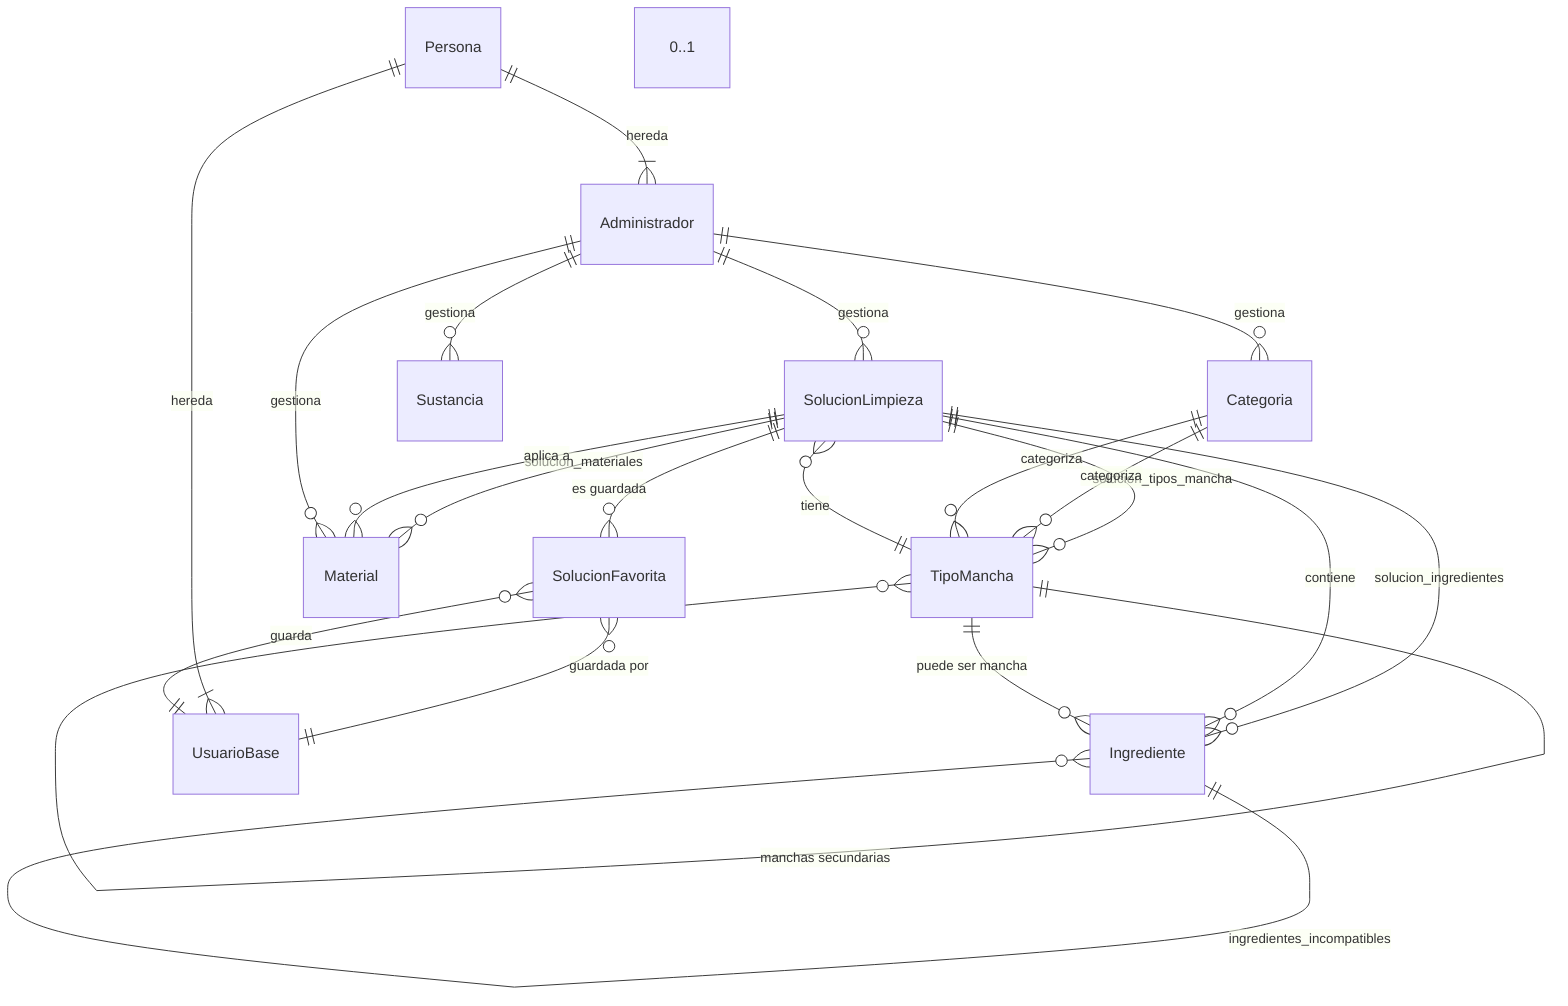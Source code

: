 erDiagram
    SolucionLimpieza ||--o{ TipoMancha : "solucion_tipos_mancha"
    SolucionLimpieza ||--o{ Material : "solucion_materiales"
    SolucionLimpieza ||--o{ Ingrediente : "solucion_ingredientes"
    Ingrediente ||--o{ Ingrediente : "ingredientes_incompatibles"
    SolucionLimpieza ||--o{ SolucionFavorita : "es guardada"
    Categoria ||--o{ TipoMancha : "categoriza"
    TipoMancha ||--o{ SolucionLimpieza : "tiene"
    SolucionLimpieza ||--o{ Ingrediente : "contiene"
    SolucionLimpieza ||--o{ Material : "aplica a"
    SolucionFavorita }o--|| UsuarioBase : "guardada por"
    UsuarioBase ||--o{ SolucionFavorita : "guarda"
    Categoria ||--o{ TipoMancha : "categoriza"
    Persona ||--|{ UsuarioBase : "hereda"
    Persona ||--|{ Administrador : "hereda"
    Administrador ||--o{ Categoria : "gestiona"
    Administrador ||--o{ SolucionLimpieza : "gestiona"
    Administrador ||--o{ Sustancia : "gestiona"
    Administrador ||--o{ Material : "gestiona"

    %% Relaciones secundarias y futuras
    TipoMancha ||--o{ TipoMancha : "manchas secundarias"
    TipoMancha ||--o{ Ingrediente : "puede ser mancha" "0..1"

    %% Notas
    %% Las relaciones con UsuarioBase, Persona y Administrador están pendientes de implementación
    %% El resto de relaciones reflejan la estructura actual del proyecto
